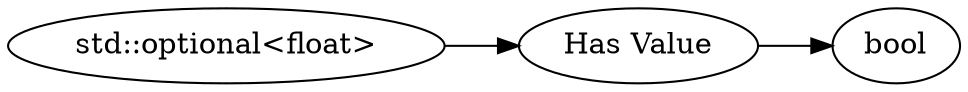digraph "std::optional<float>" {
rankdir = LR
14
14 -> 15
15 -> 16

14 [label="std::optional<float>",comment="name: \"std::optional<float>\", typeName: \"\", id: 14, branchId: 0, recurseId: -1, attributes: 0, notes: \"\""];
15 [label="Has Value",comment="name: \"Has Value\", typeName: \"\", id: 15, branchId: 0, recurseId: -1, attributes: 0, notes: \"If true, follow with appropriate data type, otherwise nothing\""];
16 [label="bool",comment="name: \"bool\", typeName: \"\", id: 16, branchId: 0, recurseId: -1, attributes: 512, notes: \"\""];
{ rank = max;16}

}
